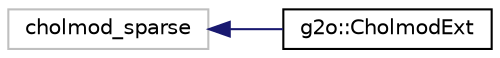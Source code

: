 digraph "Graphical Class Hierarchy"
{
  edge [fontname="Helvetica",fontsize="10",labelfontname="Helvetica",labelfontsize="10"];
  node [fontname="Helvetica",fontsize="10",shape=record];
  rankdir="LR";
  Node1 [label="cholmod_sparse",height=0.2,width=0.4,color="grey75", fillcolor="white", style="filled"];
  Node1 -> Node2 [dir="back",color="midnightblue",fontsize="10",style="solid",fontname="Helvetica"];
  Node2 [label="g2o::CholmodExt",height=0.2,width=0.4,color="black", fillcolor="white", style="filled",URL="$structg2o_1_1CholmodExt.html",tooltip="Our extension of the CHOLMOD matrix struct. "];
}
